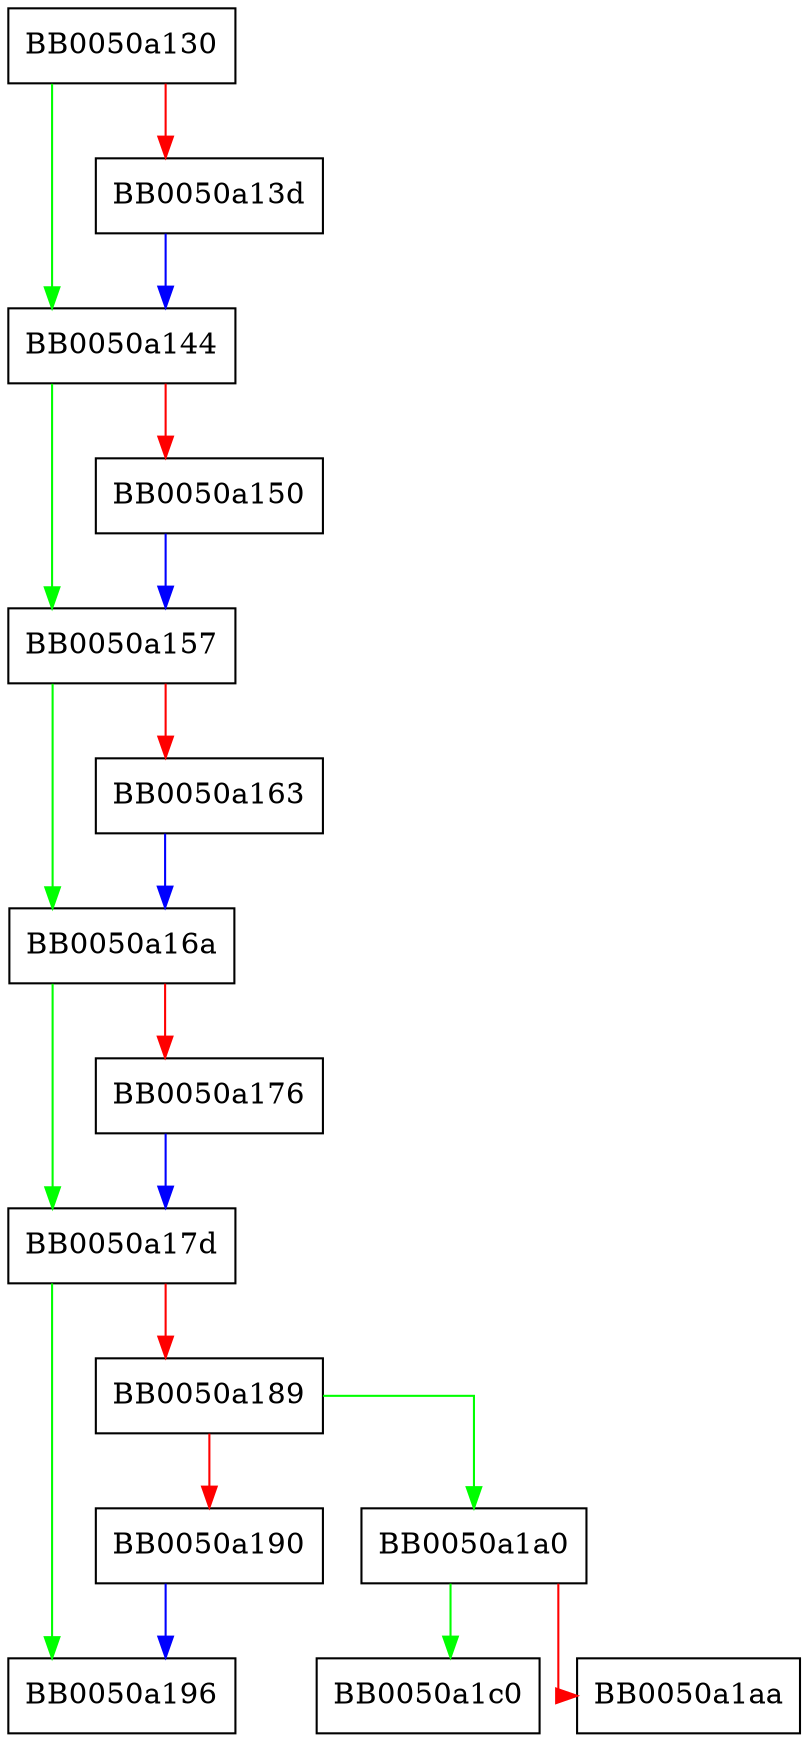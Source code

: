 digraph newreno_on_data_invalidated {
  node [shape="box"];
  graph [splines=ortho];
  BB0050a130 -> BB0050a144 [color="green"];
  BB0050a130 -> BB0050a13d [color="red"];
  BB0050a13d -> BB0050a144 [color="blue"];
  BB0050a144 -> BB0050a157 [color="green"];
  BB0050a144 -> BB0050a150 [color="red"];
  BB0050a150 -> BB0050a157 [color="blue"];
  BB0050a157 -> BB0050a16a [color="green"];
  BB0050a157 -> BB0050a163 [color="red"];
  BB0050a163 -> BB0050a16a [color="blue"];
  BB0050a16a -> BB0050a17d [color="green"];
  BB0050a16a -> BB0050a176 [color="red"];
  BB0050a176 -> BB0050a17d [color="blue"];
  BB0050a17d -> BB0050a196 [color="green"];
  BB0050a17d -> BB0050a189 [color="red"];
  BB0050a189 -> BB0050a1a0 [color="green"];
  BB0050a189 -> BB0050a190 [color="red"];
  BB0050a190 -> BB0050a196 [color="blue"];
  BB0050a1a0 -> BB0050a1c0 [color="green"];
  BB0050a1a0 -> BB0050a1aa [color="red"];
}